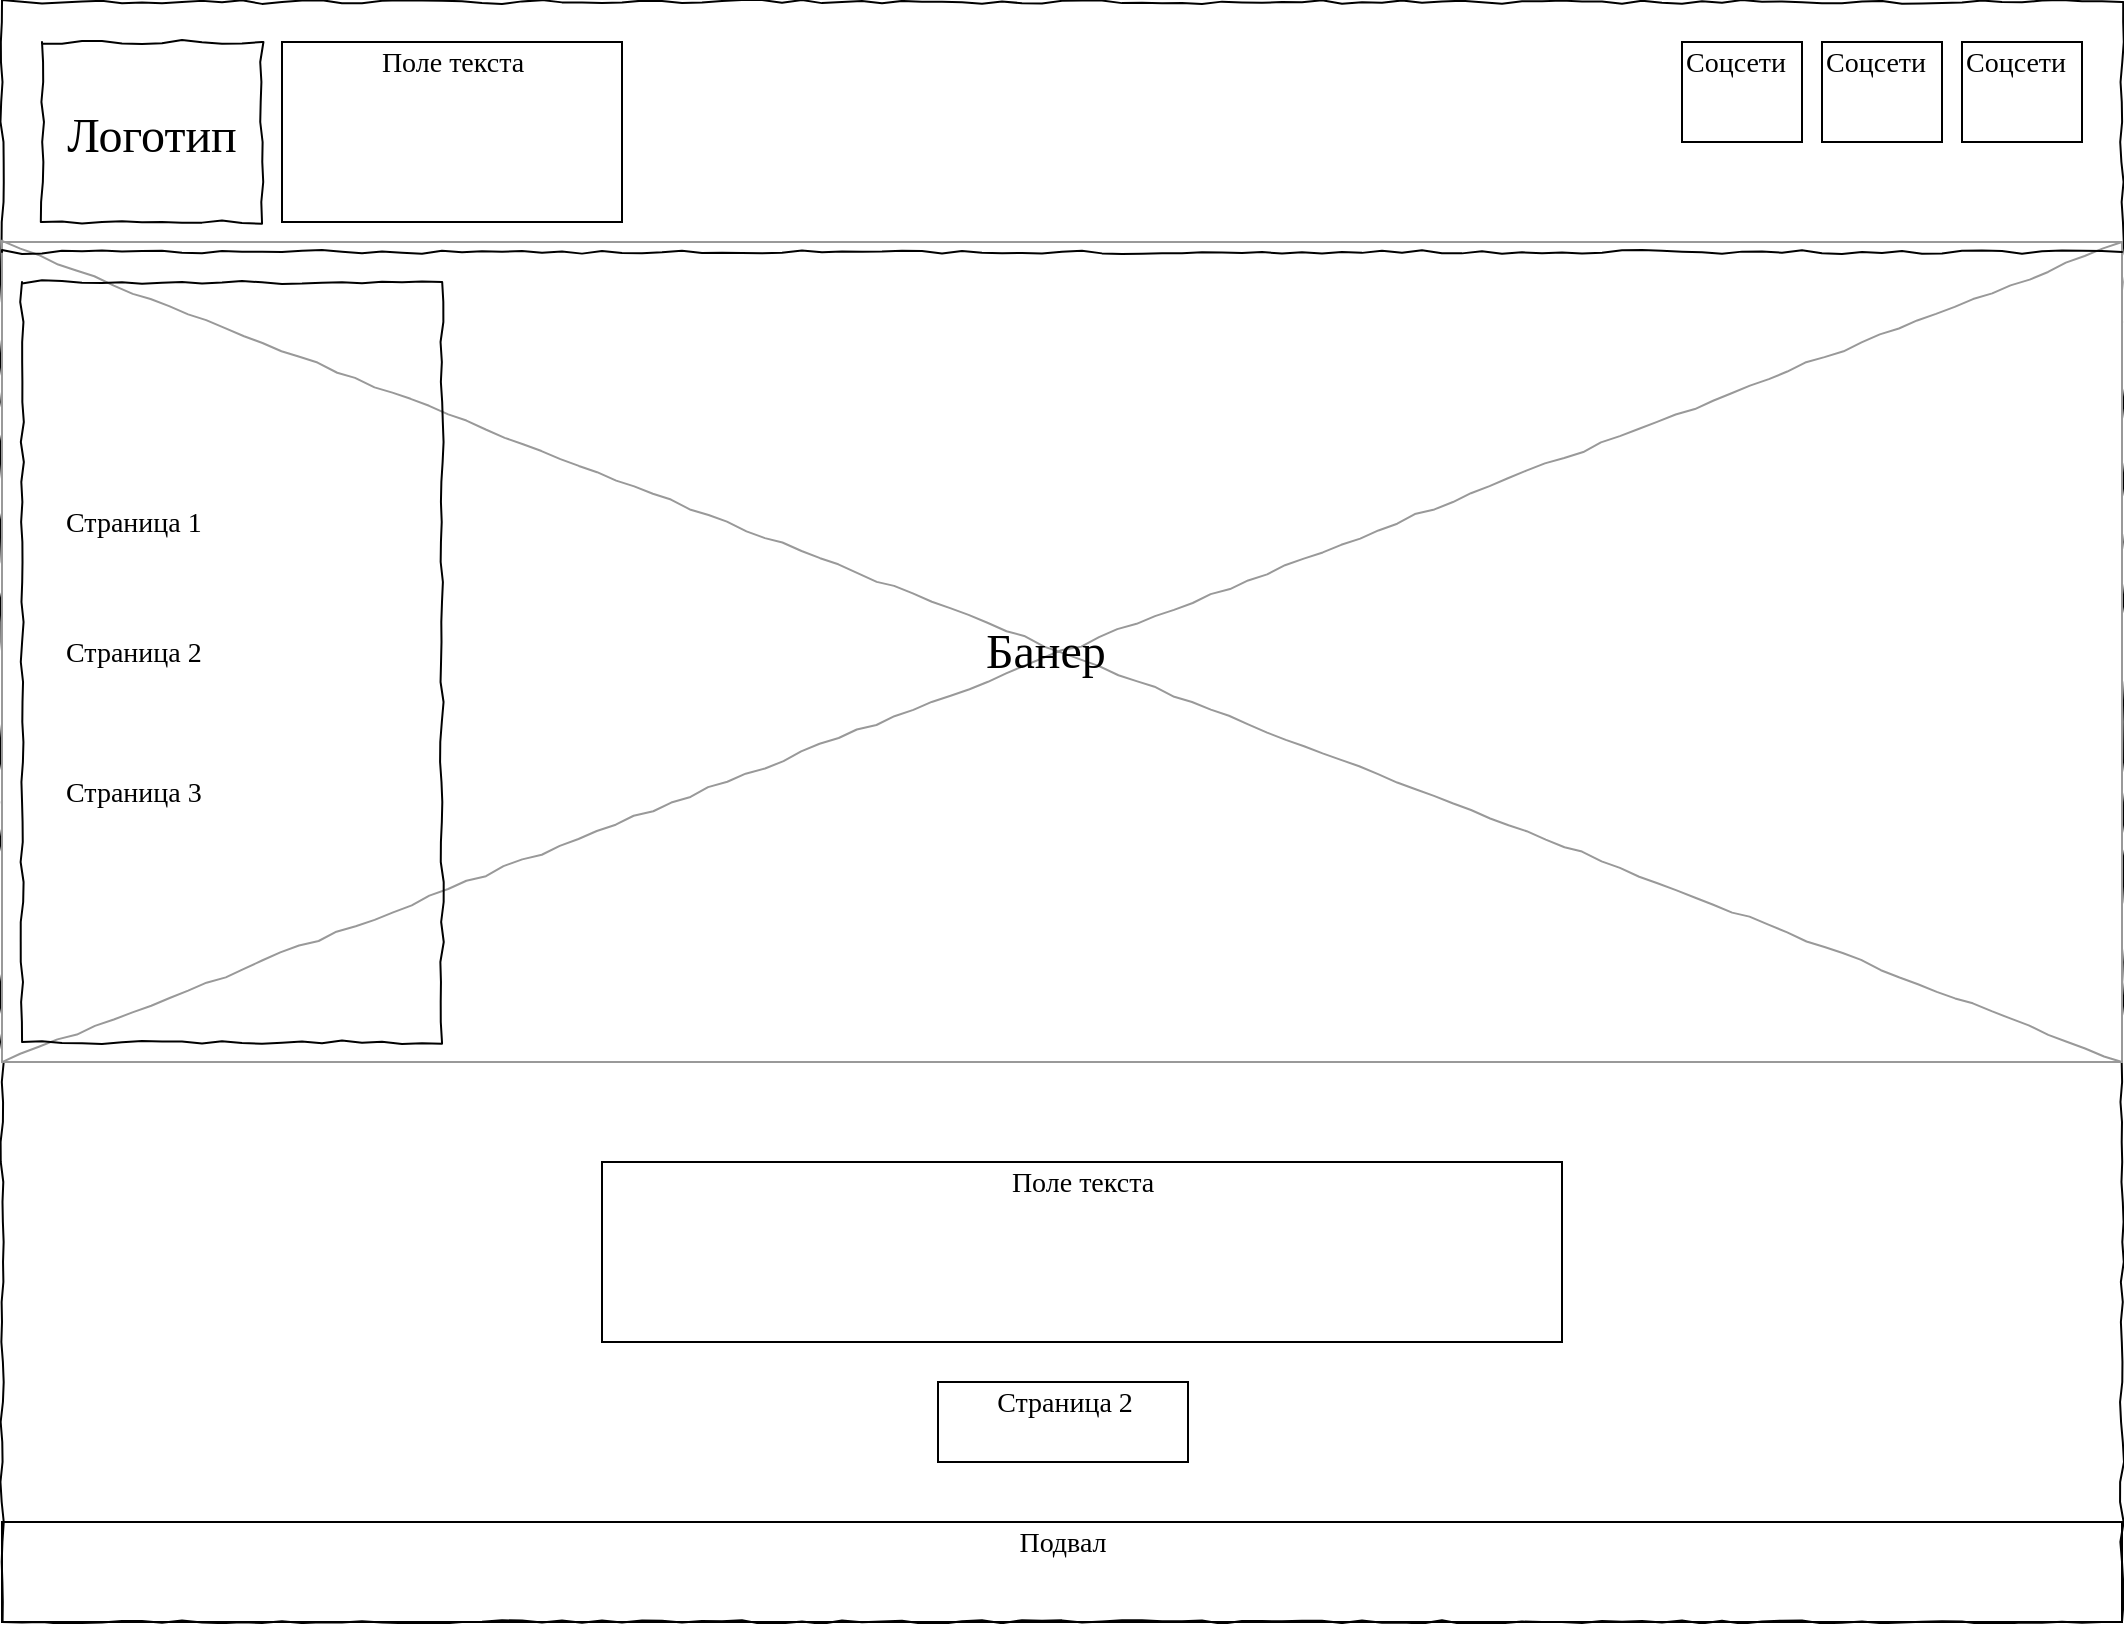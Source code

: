 <mxfile version="24.3.1" type="device">
  <diagram name="Page-1" id="03018318-947c-dd8e-b7a3-06fadd420f32">
    <mxGraphModel dx="1621" dy="910" grid="1" gridSize="10" guides="1" tooltips="1" connect="1" arrows="1" fold="1" page="1" pageScale="1" pageWidth="1100" pageHeight="850" background="none" math="0" shadow="0">
      <root>
        <mxCell id="0" />
        <mxCell id="1" parent="0" />
        <mxCell id="677b7b8949515195-1" value="" style="whiteSpace=wrap;html=1;rounded=0;shadow=0;labelBackgroundColor=none;strokeColor=default;strokeWidth=1;fillColor=none;fontFamily=Verdana;fontSize=12;fontColor=#000000;align=center;comic=1;" parent="1" vertex="1">
          <mxGeometry x="20" y="20" width="1060" height="810" as="geometry" />
        </mxCell>
        <mxCell id="677b7b8949515195-16" value="" style="verticalLabelPosition=bottom;shadow=0;dashed=0;align=center;html=1;verticalAlign=top;strokeWidth=1;shape=mxgraph.mockup.graphics.simpleIcon;strokeColor=#999999;rounded=0;labelBackgroundColor=none;fontFamily=Verdana;fontSize=14;fontColor=#000000;comic=1;" parent="1" vertex="1">
          <mxGeometry x="20" y="140" width="1060" height="410" as="geometry" />
        </mxCell>
        <mxCell id="677b7b8949515195-2" value="&lt;font style=&quot;font-size: 24px;&quot;&gt;Логотип&lt;/font&gt;" style="whiteSpace=wrap;html=1;rounded=0;shadow=0;labelBackgroundColor=none;strokeWidth=1;fontFamily=Verdana;fontSize=28;align=center;comic=1;" parent="1" vertex="1">
          <mxGeometry x="40" y="40" width="110" height="90" as="geometry" />
        </mxCell>
        <mxCell id="677b7b8949515195-4" value="&lt;div align=&quot;center&quot;&gt;Поле текста&lt;br&gt;&lt;/div&gt;" style="text;html=1;points=[];align=center;verticalAlign=top;spacingTop=-4;fontSize=14;fontFamily=Verdana;strokeColor=default;" parent="1" vertex="1">
          <mxGeometry x="160" y="40" width="170" height="90" as="geometry" />
        </mxCell>
        <mxCell id="677b7b8949515195-5" value="Соцсети" style="text;html=1;points=[];align=left;verticalAlign=top;spacingTop=-4;fontSize=14;fontFamily=Verdana;strokeColor=default;" parent="1" vertex="1">
          <mxGeometry x="860" y="40" width="60" height="50" as="geometry" />
        </mxCell>
        <mxCell id="677b7b8949515195-6" value="Соцсети" style="text;html=1;points=[];align=left;verticalAlign=top;spacingTop=-4;fontSize=14;fontFamily=Verdana;strokeColor=default;" parent="1" vertex="1">
          <mxGeometry x="930" y="40" width="60" height="50" as="geometry" />
        </mxCell>
        <mxCell id="677b7b8949515195-7" value="Соцсети" style="text;html=1;points=[];align=left;verticalAlign=top;spacingTop=-4;fontSize=14;fontFamily=Verdana;strokeColor=default;" parent="1" vertex="1">
          <mxGeometry x="1000" y="40" width="60" height="50" as="geometry" />
        </mxCell>
        <mxCell id="677b7b8949515195-9" value="" style="line;strokeWidth=1;html=1;rounded=0;shadow=0;labelBackgroundColor=none;fillColor=none;fontFamily=Verdana;fontSize=14;fontColor=#000000;align=center;comic=1;" parent="1" vertex="1">
          <mxGeometry x="20" y="140" width="1060" height="10" as="geometry" />
        </mxCell>
        <mxCell id="677b7b8949515195-10" value="" style="whiteSpace=wrap;html=1;rounded=0;shadow=0;labelBackgroundColor=none;strokeWidth=1;fillColor=none;fontFamily=Verdana;fontSize=12;align=center;comic=1;" parent="1" vertex="1">
          <mxGeometry x="30" y="160" width="210" height="380" as="geometry" />
        </mxCell>
        <mxCell id="677b7b8949515195-11" value="Страница 1" style="text;html=1;points=[];align=left;verticalAlign=top;spacingTop=-4;fontSize=14;fontFamily=Verdana" parent="1" vertex="1">
          <mxGeometry x="50" y="270" width="60" height="20" as="geometry" />
        </mxCell>
        <mxCell id="677b7b8949515195-12" value="Страница 2" style="text;html=1;points=[];align=left;verticalAlign=top;spacingTop=-4;fontSize=14;fontFamily=Verdana" parent="1" vertex="1">
          <mxGeometry x="50" y="335" width="60" height="20" as="geometry" />
        </mxCell>
        <mxCell id="677b7b8949515195-13" value="Страница 3" style="text;html=1;points=[];align=left;verticalAlign=top;spacingTop=-4;fontSize=14;fontFamily=Verdana" parent="1" vertex="1">
          <mxGeometry x="50" y="405" width="60" height="20" as="geometry" />
        </mxCell>
        <mxCell id="ixnoVTDkgGgLD97-5TPm-2" value="&lt;font style=&quot;font-size: 24px;&quot;&gt;Банер&lt;br&gt;&lt;/font&gt;" style="text;html=1;points=[];align=left;verticalAlign=top;spacingTop=-4;fontSize=14;fontFamily=Verdana" vertex="1" parent="1">
          <mxGeometry x="510" y="327.5" width="80" height="35" as="geometry" />
        </mxCell>
        <mxCell id="ixnoVTDkgGgLD97-5TPm-3" value="&lt;div align=&quot;center&quot;&gt;Поле текста&lt;br&gt;&lt;/div&gt;" style="text;html=1;points=[];align=center;verticalAlign=top;spacingTop=-4;fontSize=14;fontFamily=Verdana;strokeColor=default;" vertex="1" parent="1">
          <mxGeometry x="320" y="600" width="480" height="90" as="geometry" />
        </mxCell>
        <mxCell id="ixnoVTDkgGgLD97-5TPm-4" value="Страница 2" style="text;html=1;points=[];align=center;verticalAlign=top;spacingTop=-4;fontSize=14;fontFamily=Verdana;strokeColor=default;" vertex="1" parent="1">
          <mxGeometry x="488" y="710" width="125" height="40" as="geometry" />
        </mxCell>
        <mxCell id="ixnoVTDkgGgLD97-5TPm-5" value="Подвал" style="text;html=1;points=[];align=center;verticalAlign=top;spacingTop=-4;fontSize=14;fontFamily=Verdana;strokeColor=default;" vertex="1" parent="1">
          <mxGeometry x="20" y="780" width="1060" height="50" as="geometry" />
        </mxCell>
      </root>
    </mxGraphModel>
  </diagram>
</mxfile>
